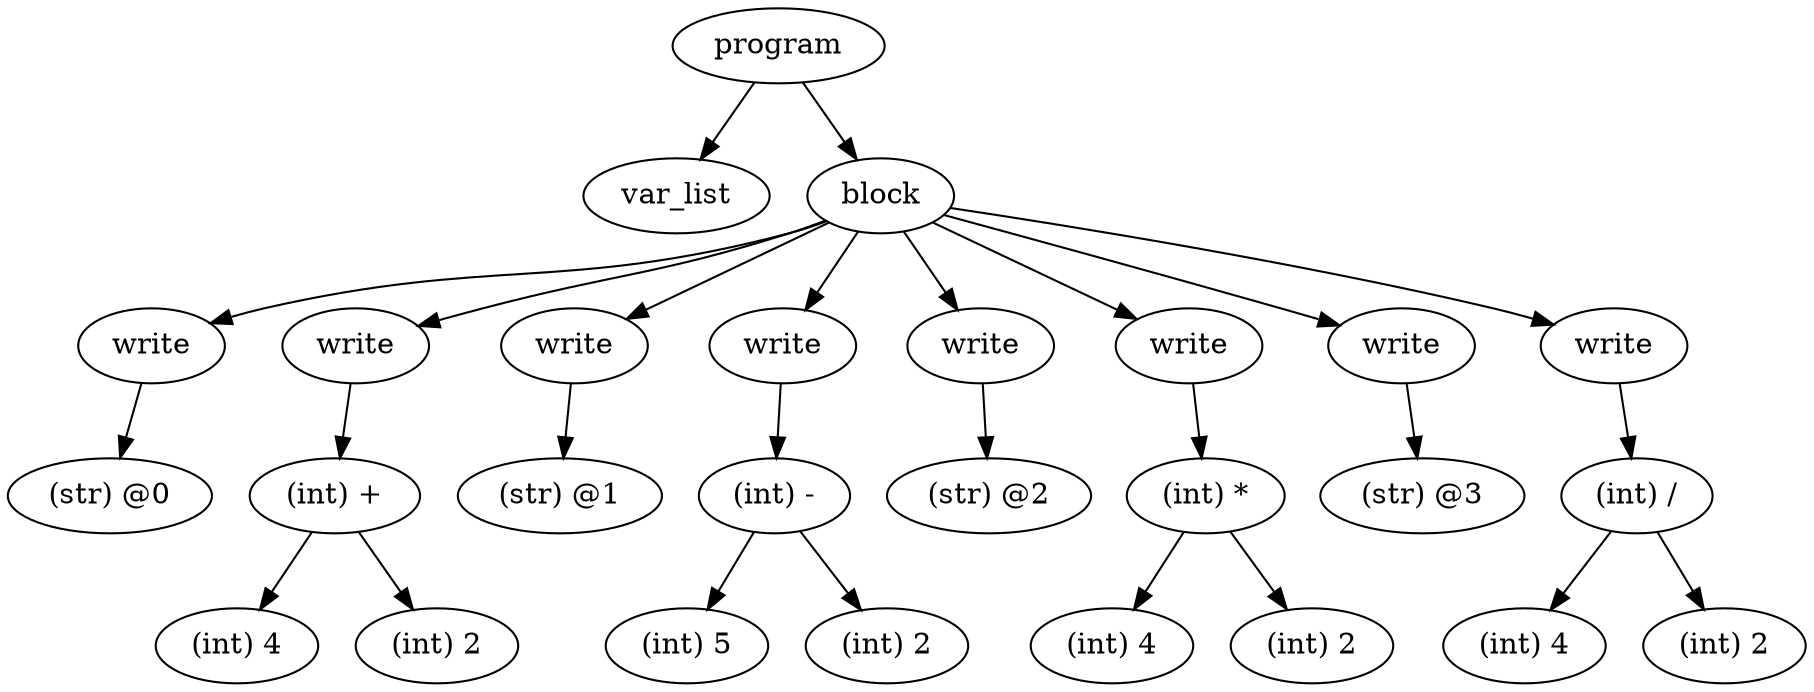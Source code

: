 digraph {
graph [ordering="out"];
node0[label="program"];
node1[label="var_list"];
node0 -> node1;
node2[label="block"];
node3[label="write"];
node4[label="(str) @0"];
node3 -> node4;
node2 -> node3;
node5[label="write"];
node6[label="(int) +"];
node7[label="(int) 4"];
node6 -> node7;
node8[label="(int) 2"];
node6 -> node8;
node5 -> node6;
node2 -> node5;
node9[label="write"];
node10[label="(str) @1"];
node9 -> node10;
node2 -> node9;
node11[label="write"];
node12[label="(int) -"];
node13[label="(int) 5"];
node12 -> node13;
node14[label="(int) 2"];
node12 -> node14;
node11 -> node12;
node2 -> node11;
node15[label="write"];
node16[label="(str) @2"];
node15 -> node16;
node2 -> node15;
node17[label="write"];
node18[label="(int) *"];
node19[label="(int) 4"];
node18 -> node19;
node20[label="(int) 2"];
node18 -> node20;
node17 -> node18;
node2 -> node17;
node21[label="write"];
node22[label="(str) @3"];
node21 -> node22;
node2 -> node21;
node23[label="write"];
node24[label="(int) /"];
node25[label="(int) 4"];
node24 -> node25;
node26[label="(int) 2"];
node24 -> node26;
node23 -> node24;
node2 -> node23;
node0 -> node2;
}
